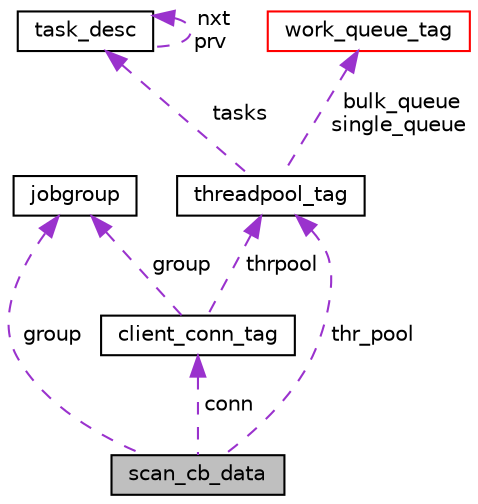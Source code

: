 digraph "scan_cb_data"
{
 // LATEX_PDF_SIZE
  edge [fontname="Helvetica",fontsize="10",labelfontname="Helvetica",labelfontsize="10"];
  node [fontname="Helvetica",fontsize="10",shape=record];
  Node1 [label="scan_cb_data",height=0.2,width=0.4,color="black", fillcolor="grey75", style="filled", fontcolor="black",tooltip=" "];
  Node2 -> Node1 [dir="back",color="darkorchid3",fontsize="10",style="dashed",label=" conn" ,fontname="Helvetica"];
  Node2 [label="client_conn_tag",height=0.2,width=0.4,color="black", fillcolor="white", style="filled",URL="$structclient__conn__tag.html",tooltip=" "];
  Node3 -> Node2 [dir="back",color="darkorchid3",fontsize="10",style="dashed",label=" group" ,fontname="Helvetica"];
  Node3 [label="jobgroup",height=0.2,width=0.4,color="black", fillcolor="white", style="filled",URL="$structjobgroup.html",tooltip=" "];
  Node4 -> Node2 [dir="back",color="darkorchid3",fontsize="10",style="dashed",label=" thrpool" ,fontname="Helvetica"];
  Node4 [label="threadpool_tag",height=0.2,width=0.4,color="black", fillcolor="white", style="filled",URL="$structthreadpool__tag.html",tooltip=" "];
  Node5 -> Node4 [dir="back",color="darkorchid3",fontsize="10",style="dashed",label=" tasks" ,fontname="Helvetica"];
  Node5 [label="task_desc",height=0.2,width=0.4,color="black", fillcolor="white", style="filled",URL="$structtask__desc.html",tooltip=" "];
  Node5 -> Node5 [dir="back",color="darkorchid3",fontsize="10",style="dashed",label=" nxt\nprv" ,fontname="Helvetica"];
  Node6 -> Node4 [dir="back",color="darkorchid3",fontsize="10",style="dashed",label=" bulk_queue\nsingle_queue" ,fontname="Helvetica"];
  Node6 [label="work_queue_tag",height=0.2,width=0.4,color="red", fillcolor="white", style="filled",URL="$structwork__queue__tag.html",tooltip=" "];
  Node3 -> Node1 [dir="back",color="darkorchid3",fontsize="10",style="dashed",label=" group" ,fontname="Helvetica"];
  Node4 -> Node1 [dir="back",color="darkorchid3",fontsize="10",style="dashed",label=" thr_pool" ,fontname="Helvetica"];
}

